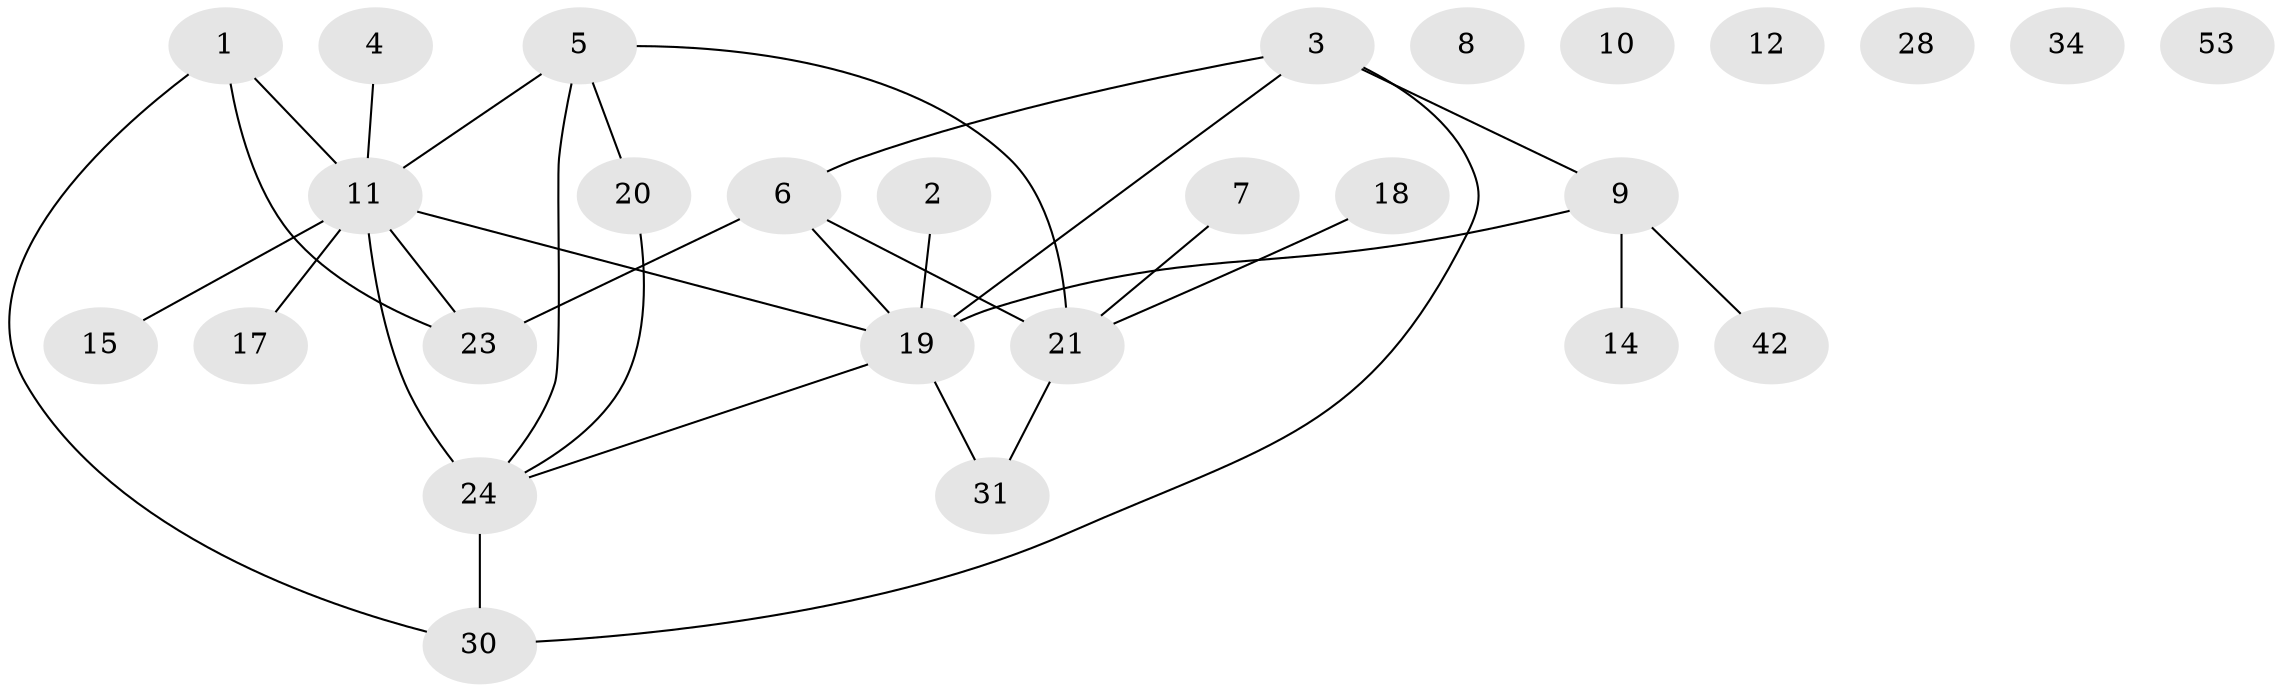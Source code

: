 // original degree distribution, {3: 0.24074074074074073, 1: 0.2222222222222222, 2: 0.24074074074074073, 0: 0.1111111111111111, 6: 0.018518518518518517, 4: 0.12962962962962962, 5: 0.018518518518518517, 8: 0.018518518518518517}
// Generated by graph-tools (version 1.1) at 2025/12/03/09/25 04:12:52]
// undirected, 27 vertices, 31 edges
graph export_dot {
graph [start="1"]
  node [color=gray90,style=filled];
  1;
  2 [super="+40"];
  3 [super="+44"];
  4 [super="+37"];
  5 [super="+16"];
  6 [super="+29"];
  7;
  8;
  9 [super="+25"];
  10;
  11 [super="+26+51+13"];
  12;
  14 [super="+33"];
  15;
  17;
  18;
  19 [super="+27+47"];
  20 [super="+45"];
  21 [super="+50+41"];
  23 [super="+36"];
  24 [super="+49+38"];
  28;
  30 [super="+43"];
  31 [super="+46"];
  34;
  42 [super="+48"];
  53;
  1 -- 30;
  1 -- 23;
  1 -- 11;
  2 -- 19;
  3 -- 9;
  3 -- 19;
  3 -- 30;
  3 -- 6;
  4 -- 11;
  5 -- 21;
  5 -- 11;
  5 -- 20;
  5 -- 24;
  6 -- 21;
  6 -- 19;
  6 -- 23;
  7 -- 21;
  9 -- 14;
  9 -- 42;
  9 -- 19;
  11 -- 15;
  11 -- 24 [weight=3];
  11 -- 23;
  11 -- 17;
  11 -- 19;
  18 -- 21;
  19 -- 31;
  19 -- 24;
  20 -- 24;
  21 -- 31;
  24 -- 30;
}
